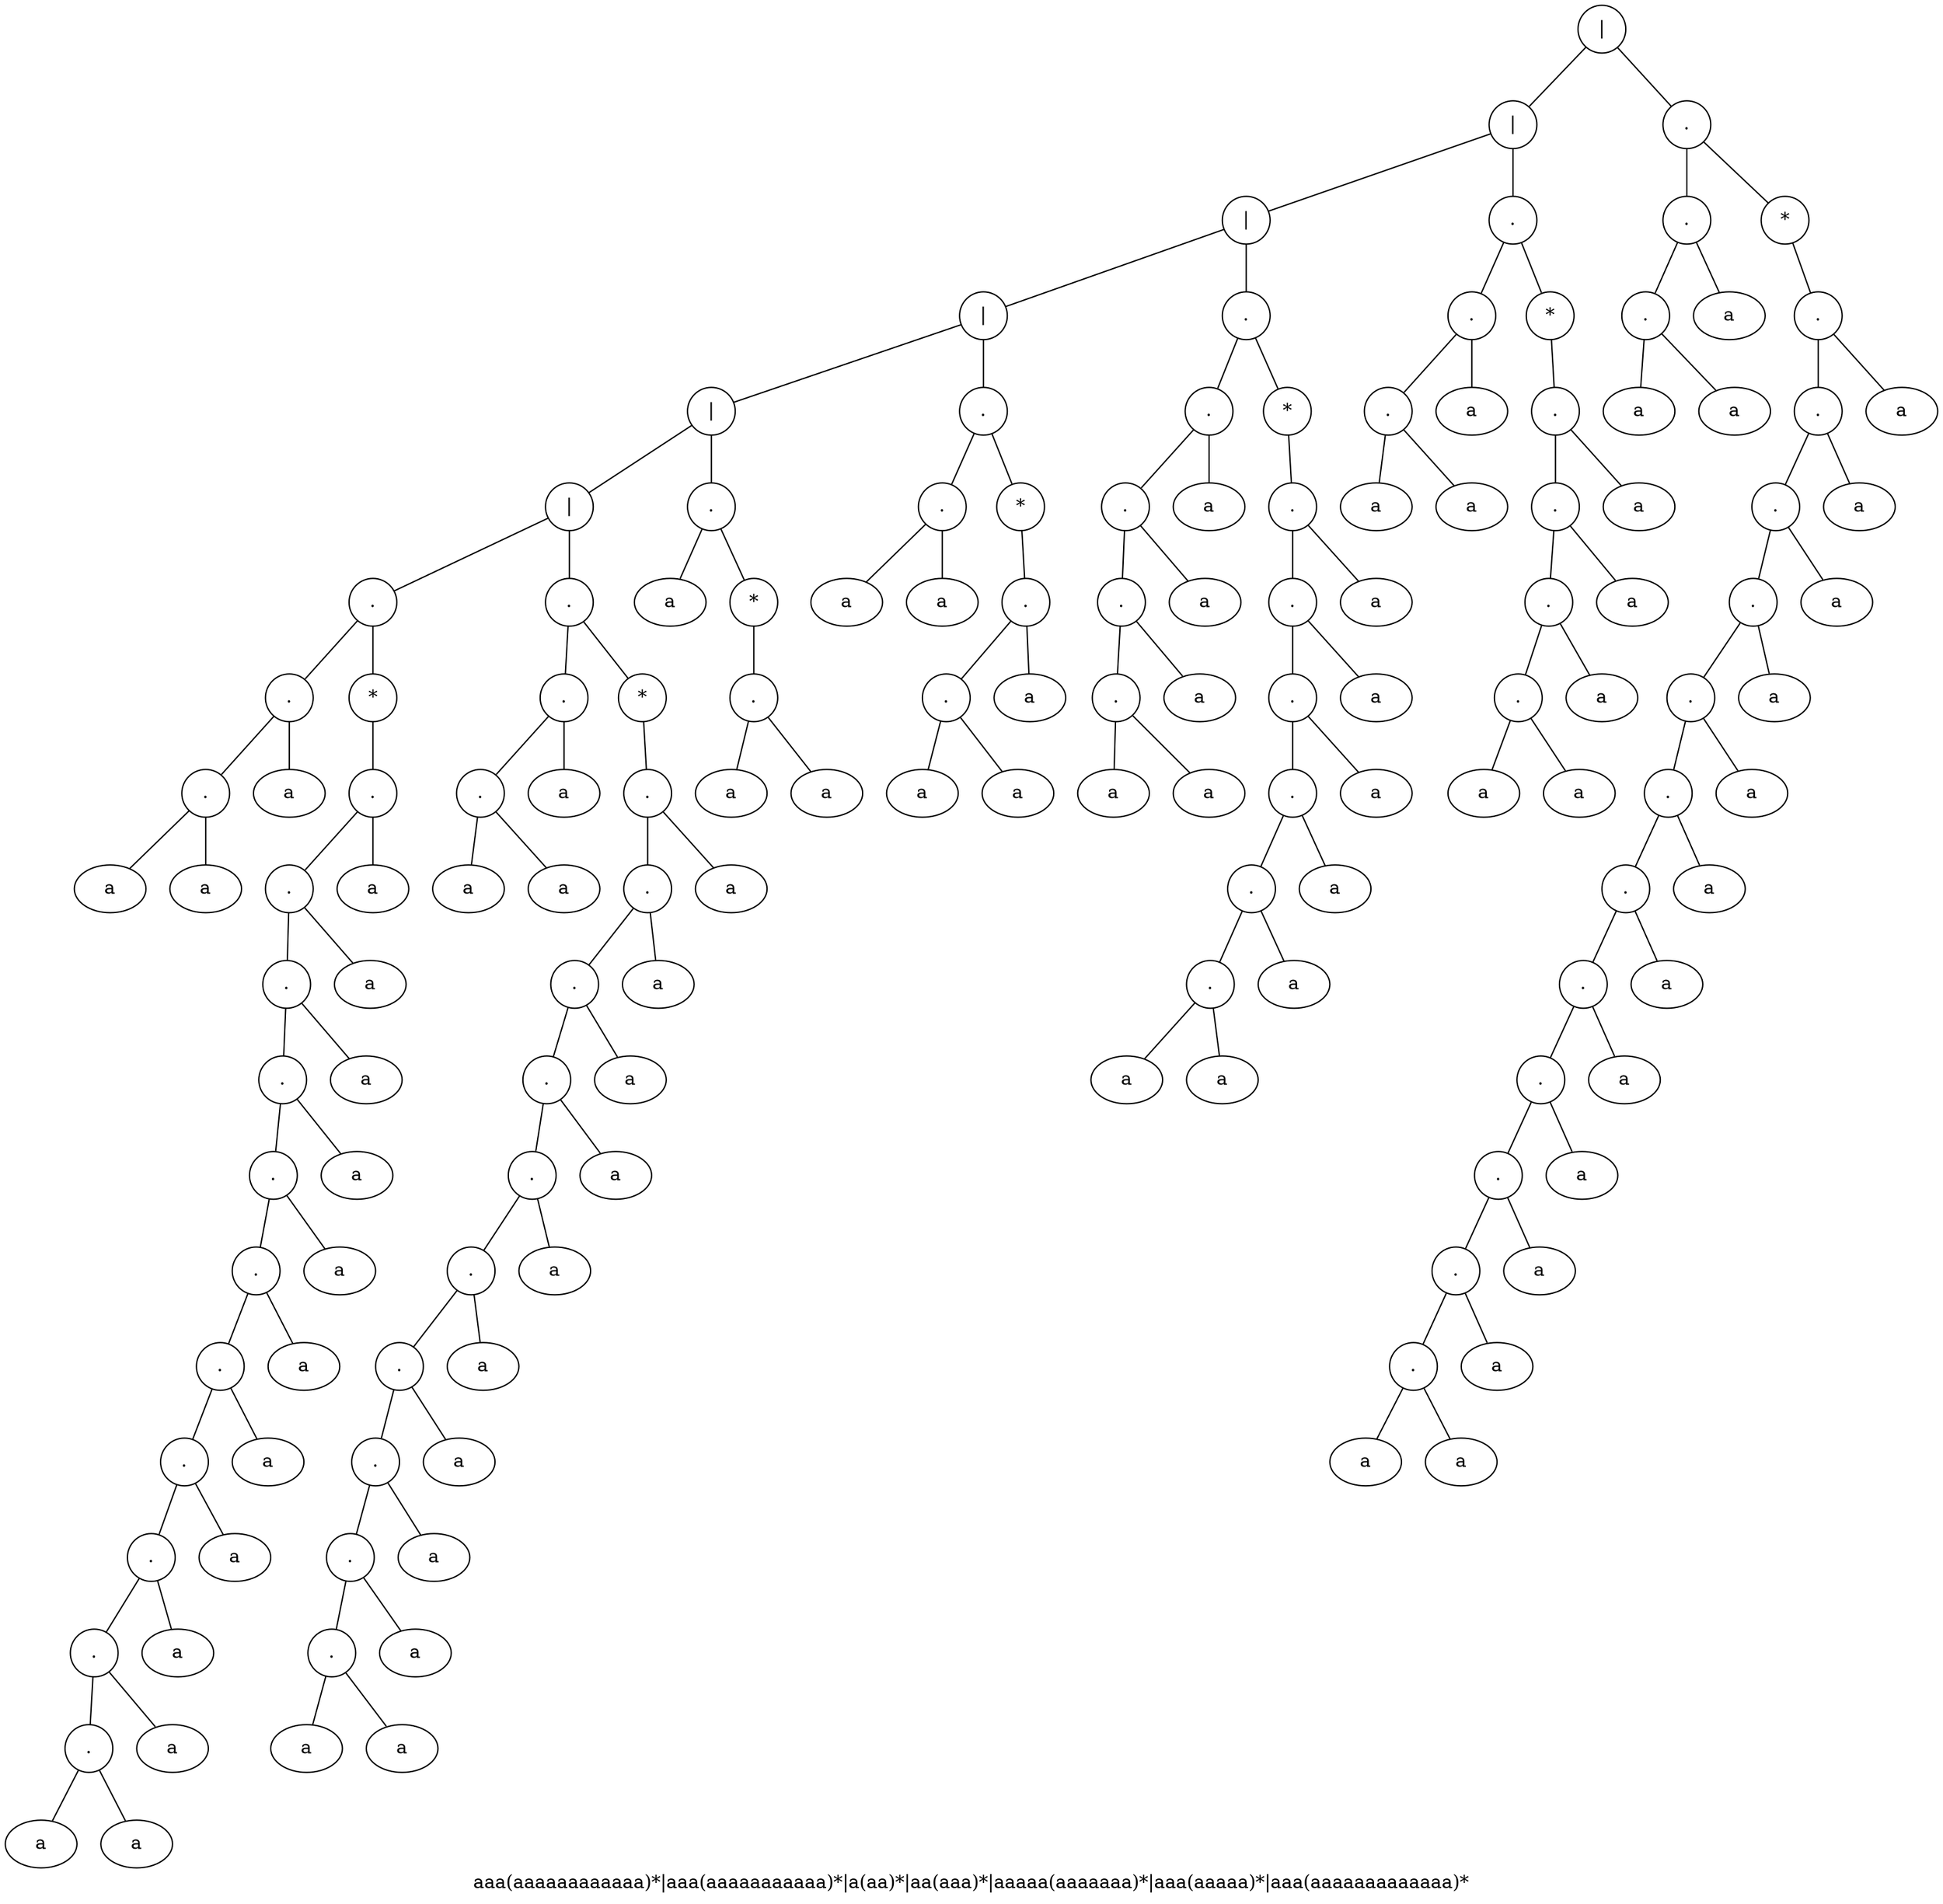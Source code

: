 digraph  G {label ="aaa(aaaaaaaaaaaa)*|aaa(aaaaaaaaaaa)*|a(aa)*|aa(aaa)*|aaaaa(aaaaaaa)*|aaa(aaaaa)*|aaa(aaaaaaaaaaaaa)*";
node_9[label="a"]
node_10[label="a"]
node_8[label=".", shape=circle]
node_8  -> node_9[dir=none];
node_8  -> node_10[dir=none];
node_11[label="a"]
node_7[label=".", shape=circle]
node_7  -> node_8[dir=none];
node_7  -> node_11[dir=none];
node_24[label="a"]
node_25[label="a"]
node_23[label=".", shape=circle]
node_23  -> node_24[dir=none];
node_23  -> node_25[dir=none];
node_26[label="a"]
node_22[label=".", shape=circle]
node_22  -> node_23[dir=none];
node_22  -> node_26[dir=none];
node_27[label="a"]
node_21[label=".", shape=circle]
node_21  -> node_22[dir=none];
node_21  -> node_27[dir=none];
node_28[label="a"]
node_20[label=".", shape=circle]
node_20  -> node_21[dir=none];
node_20  -> node_28[dir=none];
node_29[label="a"]
node_19[label=".", shape=circle]
node_19  -> node_20[dir=none];
node_19  -> node_29[dir=none];
node_30[label="a"]
node_18[label=".", shape=circle]
node_18  -> node_19[dir=none];
node_18  -> node_30[dir=none];
node_31[label="a"]
node_17[label=".", shape=circle]
node_17  -> node_18[dir=none];
node_17  -> node_31[dir=none];
node_32[label="a"]
node_16[label=".", shape=circle]
node_16  -> node_17[dir=none];
node_16  -> node_32[dir=none];
node_33[label="a"]
node_15[label=".", shape=circle]
node_15  -> node_16[dir=none];
node_15  -> node_33[dir=none];
node_34[label="a"]
node_14[label=".", shape=circle]
node_14  -> node_15[dir=none];
node_14  -> node_34[dir=none];
node_35[label="a"]
node_13[label=".", shape=circle]
node_13  -> node_14[dir=none];
node_13  -> node_35[dir=none];
node_12[label="*", shape=circle]
node_12  -> node_13[dir=none];
node_6[label=".", shape=circle]
node_6  -> node_7[dir=none];
node_6  -> node_12[dir=none];
node_39[label="a"]
node_40[label="a"]
node_38[label=".", shape=circle]
node_38  -> node_39[dir=none];
node_38  -> node_40[dir=none];
node_41[label="a"]
node_37[label=".", shape=circle]
node_37  -> node_38[dir=none];
node_37  -> node_41[dir=none];
node_53[label="a"]
node_54[label="a"]
node_52[label=".", shape=circle]
node_52  -> node_53[dir=none];
node_52  -> node_54[dir=none];
node_55[label="a"]
node_51[label=".", shape=circle]
node_51  -> node_52[dir=none];
node_51  -> node_55[dir=none];
node_56[label="a"]
node_50[label=".", shape=circle]
node_50  -> node_51[dir=none];
node_50  -> node_56[dir=none];
node_57[label="a"]
node_49[label=".", shape=circle]
node_49  -> node_50[dir=none];
node_49  -> node_57[dir=none];
node_58[label="a"]
node_48[label=".", shape=circle]
node_48  -> node_49[dir=none];
node_48  -> node_58[dir=none];
node_59[label="a"]
node_47[label=".", shape=circle]
node_47  -> node_48[dir=none];
node_47  -> node_59[dir=none];
node_60[label="a"]
node_46[label=".", shape=circle]
node_46  -> node_47[dir=none];
node_46  -> node_60[dir=none];
node_61[label="a"]
node_45[label=".", shape=circle]
node_45  -> node_46[dir=none];
node_45  -> node_61[dir=none];
node_62[label="a"]
node_44[label=".", shape=circle]
node_44  -> node_45[dir=none];
node_44  -> node_62[dir=none];
node_63[label="a"]
node_43[label=".", shape=circle]
node_43  -> node_44[dir=none];
node_43  -> node_63[dir=none];
node_42[label="*", shape=circle]
node_42  -> node_43[dir=none];
node_36[label=".", shape=circle]
node_36  -> node_37[dir=none];
node_36  -> node_42[dir=none];
node_5[label="|", shape=circle]
node_5  -> node_6[dir=none];
node_5  -> node_36[dir=none];
node_65[label="a"]
node_68[label="a"]
node_69[label="a"]
node_67[label=".", shape=circle]
node_67  -> node_68[dir=none];
node_67  -> node_69[dir=none];
node_66[label="*", shape=circle]
node_66  -> node_67[dir=none];
node_64[label=".", shape=circle]
node_64  -> node_65[dir=none];
node_64  -> node_66[dir=none];
node_4[label="|", shape=circle]
node_4  -> node_5[dir=none];
node_4  -> node_64[dir=none];
node_72[label="a"]
node_73[label="a"]
node_71[label=".", shape=circle]
node_71  -> node_72[dir=none];
node_71  -> node_73[dir=none];
node_77[label="a"]
node_78[label="a"]
node_76[label=".", shape=circle]
node_76  -> node_77[dir=none];
node_76  -> node_78[dir=none];
node_79[label="a"]
node_75[label=".", shape=circle]
node_75  -> node_76[dir=none];
node_75  -> node_79[dir=none];
node_74[label="*", shape=circle]
node_74  -> node_75[dir=none];
node_70[label=".", shape=circle]
node_70  -> node_71[dir=none];
node_70  -> node_74[dir=none];
node_3[label="|", shape=circle]
node_3  -> node_4[dir=none];
node_3  -> node_70[dir=none];
node_85[label="a"]
node_86[label="a"]
node_84[label=".", shape=circle]
node_84  -> node_85[dir=none];
node_84  -> node_86[dir=none];
node_87[label="a"]
node_83[label=".", shape=circle]
node_83  -> node_84[dir=none];
node_83  -> node_87[dir=none];
node_88[label="a"]
node_82[label=".", shape=circle]
node_82  -> node_83[dir=none];
node_82  -> node_88[dir=none];
node_89[label="a"]
node_81[label=".", shape=circle]
node_81  -> node_82[dir=none];
node_81  -> node_89[dir=none];
node_97[label="a"]
node_98[label="a"]
node_96[label=".", shape=circle]
node_96  -> node_97[dir=none];
node_96  -> node_98[dir=none];
node_99[label="a"]
node_95[label=".", shape=circle]
node_95  -> node_96[dir=none];
node_95  -> node_99[dir=none];
node_100[label="a"]
node_94[label=".", shape=circle]
node_94  -> node_95[dir=none];
node_94  -> node_100[dir=none];
node_101[label="a"]
node_93[label=".", shape=circle]
node_93  -> node_94[dir=none];
node_93  -> node_101[dir=none];
node_102[label="a"]
node_92[label=".", shape=circle]
node_92  -> node_93[dir=none];
node_92  -> node_102[dir=none];
node_103[label="a"]
node_91[label=".", shape=circle]
node_91  -> node_92[dir=none];
node_91  -> node_103[dir=none];
node_90[label="*", shape=circle]
node_90  -> node_91[dir=none];
node_80[label=".", shape=circle]
node_80  -> node_81[dir=none];
node_80  -> node_90[dir=none];
node_2[label="|", shape=circle]
node_2  -> node_3[dir=none];
node_2  -> node_80[dir=none];
node_107[label="a"]
node_108[label="a"]
node_106[label=".", shape=circle]
node_106  -> node_107[dir=none];
node_106  -> node_108[dir=none];
node_109[label="a"]
node_105[label=".", shape=circle]
node_105  -> node_106[dir=none];
node_105  -> node_109[dir=none];
node_115[label="a"]
node_116[label="a"]
node_114[label=".", shape=circle]
node_114  -> node_115[dir=none];
node_114  -> node_116[dir=none];
node_117[label="a"]
node_113[label=".", shape=circle]
node_113  -> node_114[dir=none];
node_113  -> node_117[dir=none];
node_118[label="a"]
node_112[label=".", shape=circle]
node_112  -> node_113[dir=none];
node_112  -> node_118[dir=none];
node_119[label="a"]
node_111[label=".", shape=circle]
node_111  -> node_112[dir=none];
node_111  -> node_119[dir=none];
node_110[label="*", shape=circle]
node_110  -> node_111[dir=none];
node_104[label=".", shape=circle]
node_104  -> node_105[dir=none];
node_104  -> node_110[dir=none];
node_1[label="|", shape=circle]
node_1  -> node_2[dir=none];
node_1  -> node_104[dir=none];
node_123[label="a"]
node_124[label="a"]
node_122[label=".", shape=circle]
node_122  -> node_123[dir=none];
node_122  -> node_124[dir=none];
node_125[label="a"]
node_121[label=".", shape=circle]
node_121  -> node_122[dir=none];
node_121  -> node_125[dir=none];
node_139[label="a"]
node_140[label="a"]
node_138[label=".", shape=circle]
node_138  -> node_139[dir=none];
node_138  -> node_140[dir=none];
node_141[label="a"]
node_137[label=".", shape=circle]
node_137  -> node_138[dir=none];
node_137  -> node_141[dir=none];
node_142[label="a"]
node_136[label=".", shape=circle]
node_136  -> node_137[dir=none];
node_136  -> node_142[dir=none];
node_143[label="a"]
node_135[label=".", shape=circle]
node_135  -> node_136[dir=none];
node_135  -> node_143[dir=none];
node_144[label="a"]
node_134[label=".", shape=circle]
node_134  -> node_135[dir=none];
node_134  -> node_144[dir=none];
node_145[label="a"]
node_133[label=".", shape=circle]
node_133  -> node_134[dir=none];
node_133  -> node_145[dir=none];
node_146[label="a"]
node_132[label=".", shape=circle]
node_132  -> node_133[dir=none];
node_132  -> node_146[dir=none];
node_147[label="a"]
node_131[label=".", shape=circle]
node_131  -> node_132[dir=none];
node_131  -> node_147[dir=none];
node_148[label="a"]
node_130[label=".", shape=circle]
node_130  -> node_131[dir=none];
node_130  -> node_148[dir=none];
node_149[label="a"]
node_129[label=".", shape=circle]
node_129  -> node_130[dir=none];
node_129  -> node_149[dir=none];
node_150[label="a"]
node_128[label=".", shape=circle]
node_128  -> node_129[dir=none];
node_128  -> node_150[dir=none];
node_151[label="a"]
node_127[label=".", shape=circle]
node_127  -> node_128[dir=none];
node_127  -> node_151[dir=none];
node_126[label="*", shape=circle]
node_126  -> node_127[dir=none];
node_120[label=".", shape=circle]
node_120  -> node_121[dir=none];
node_120  -> node_126[dir=none];
node_0[label="|", shape=circle]
node_0  -> node_1[dir=none];
node_0  -> node_120[dir=none];
}
